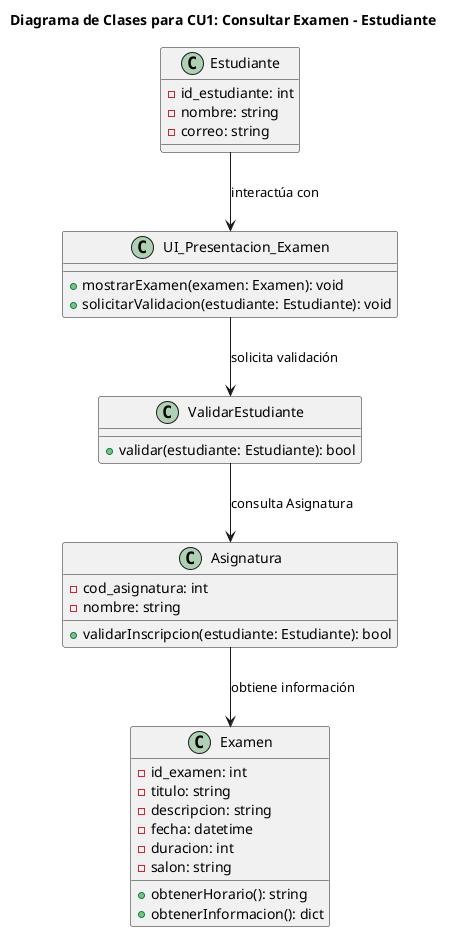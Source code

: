 @startuml CU1
title Diagrama de Clases para CU1: Consultar Examen - Estudiante

class Estudiante {
    - id_estudiante: int
    - nombre: string
    - correo: string
}

class Asignatura {
    - cod_asignatura: int
    - nombre: string
    + validarInscripcion(estudiante: Estudiante): bool
}

class Examen {
    - id_examen: int
    - titulo: string
    - descripcion: string
    - fecha: datetime
    - duracion: int
    - salon: string
    + obtenerHorario(): string
    + obtenerInformacion(): dict
}

class UI_Presentacion_Examen {
    + mostrarExamen(examen: Examen): void
    + solicitarValidacion(estudiante: Estudiante): void
}

class ValidarEstudiante {
    + validar(estudiante: Estudiante): bool
}

Estudiante --> UI_Presentacion_Examen : "interactúa con"
UI_Presentacion_Examen --> ValidarEstudiante : "solicita validación"
ValidarEstudiante --> Asignatura : "consulta Asignatura"
Asignatura --> Examen : "obtiene información"
